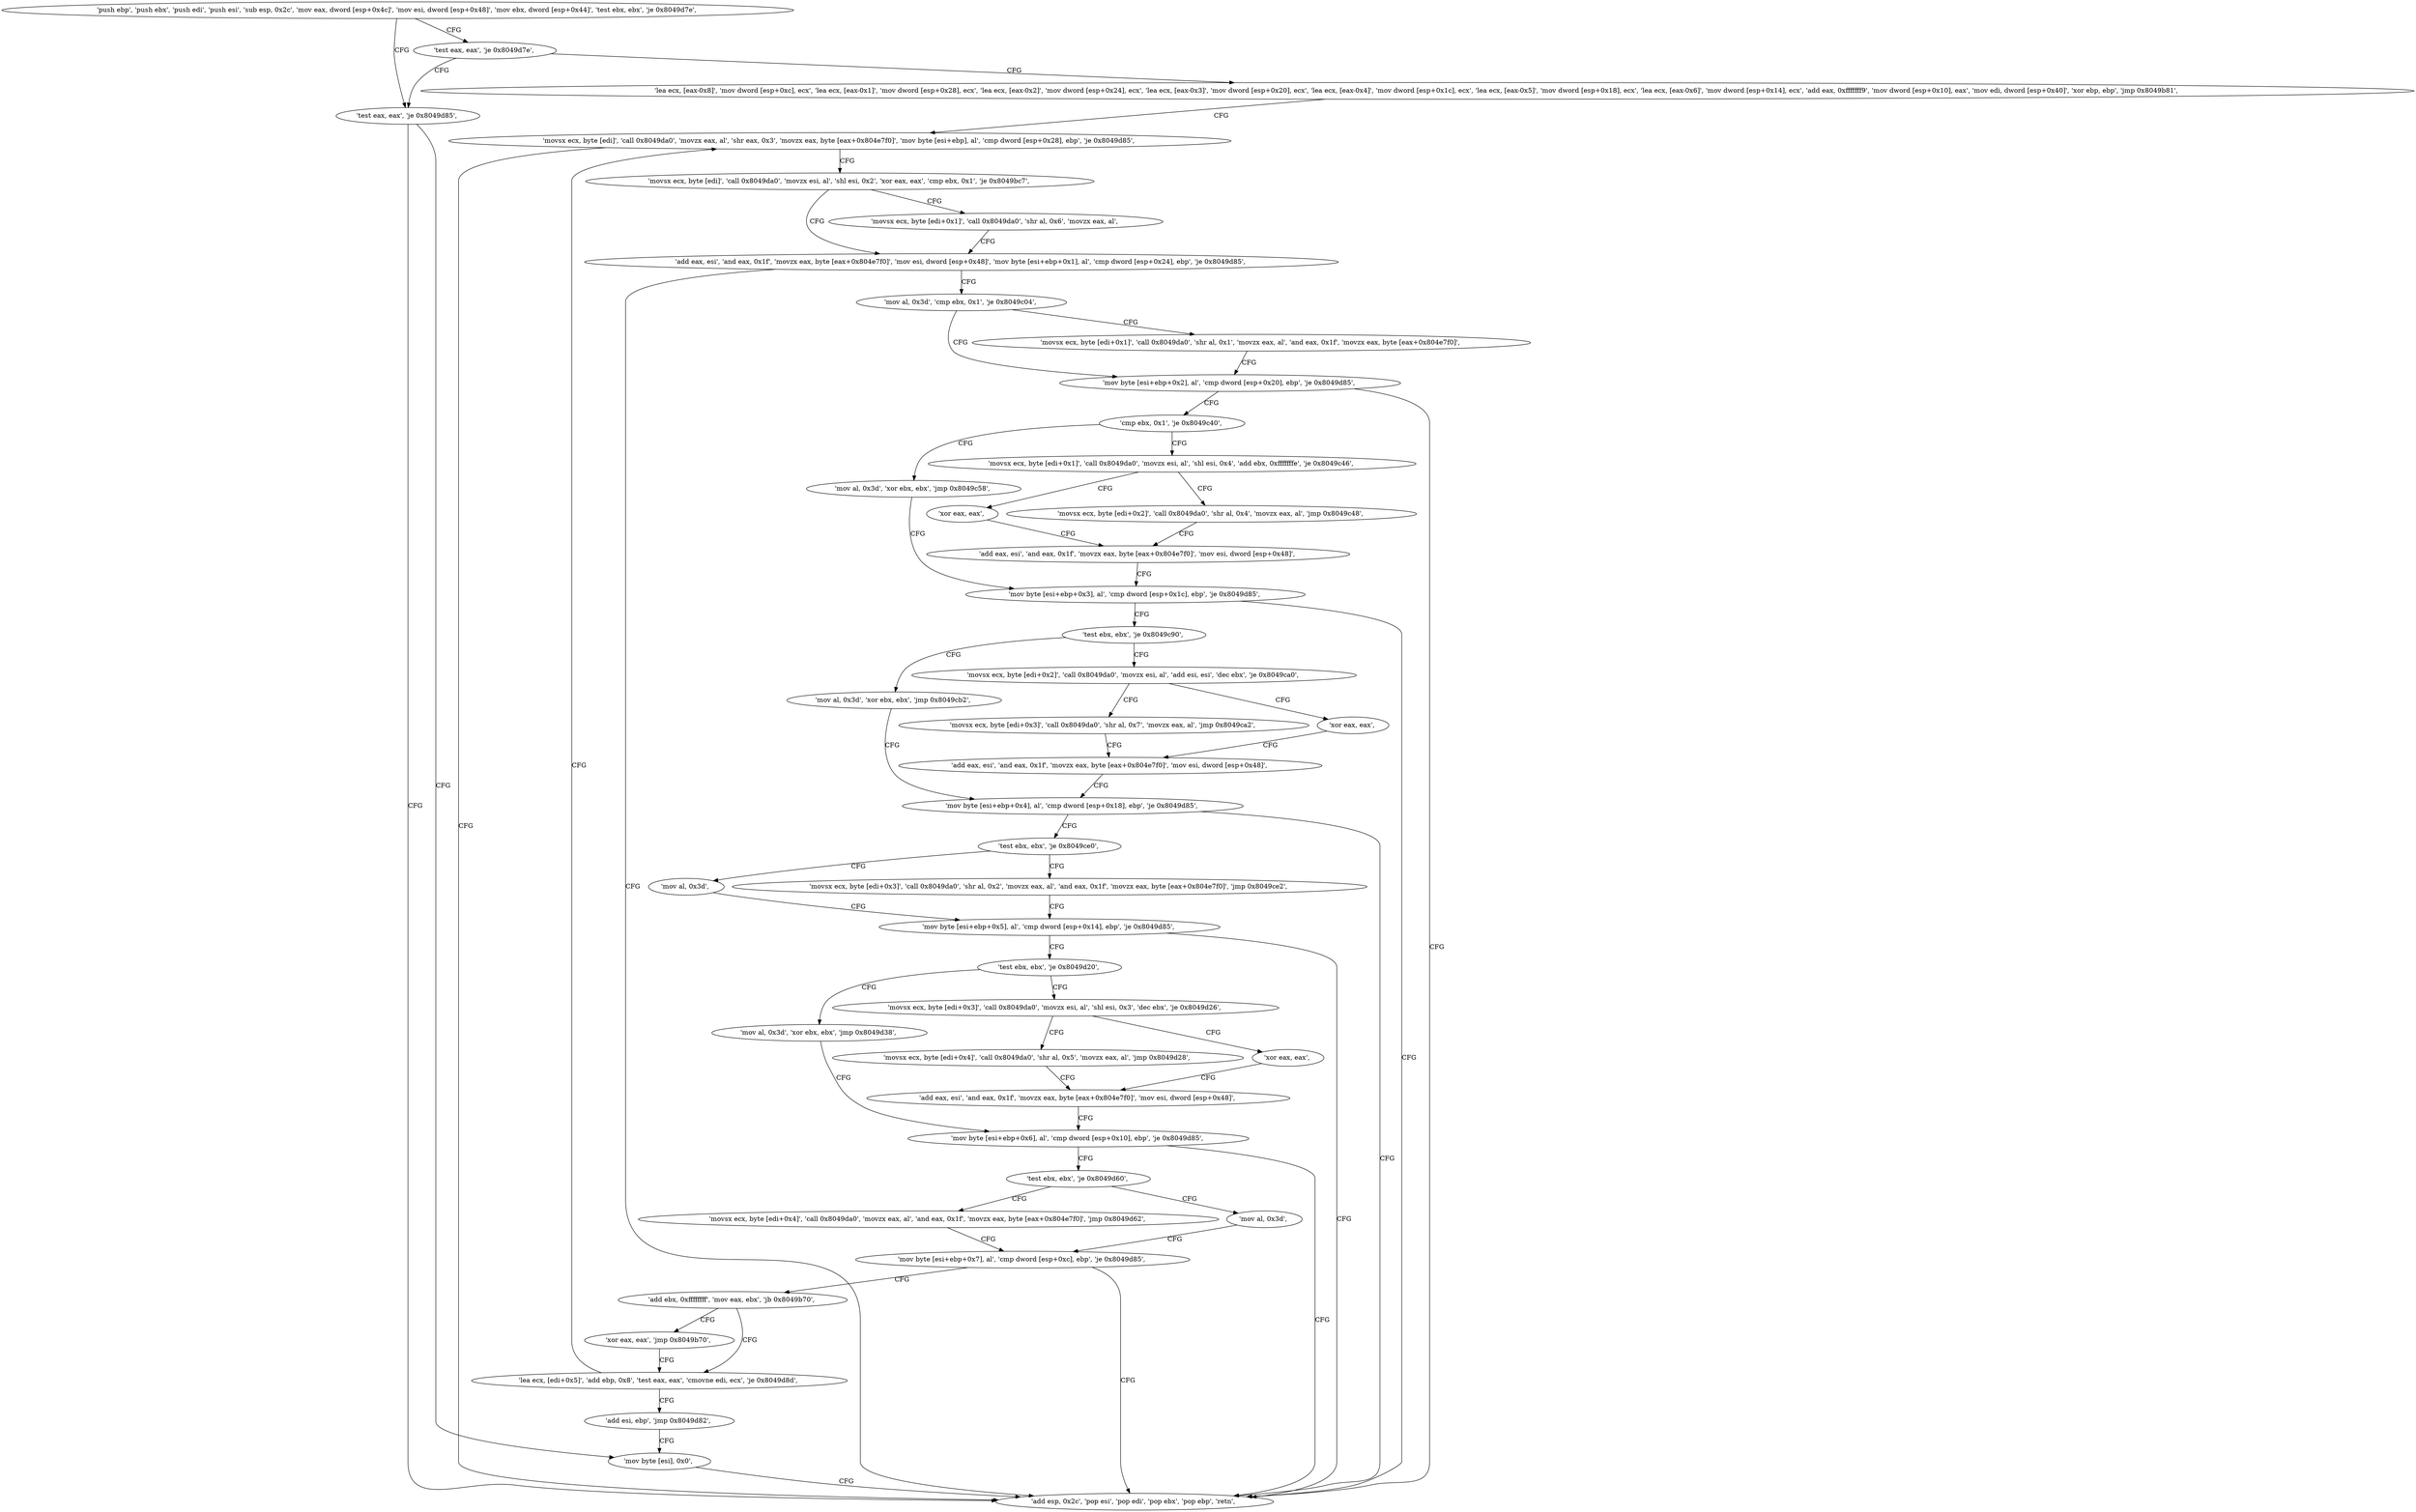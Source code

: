 digraph "func" {
"134519552" [label = "'push ebp', 'push ebx', 'push edi', 'push esi', 'sub esp, 0x2c', 'mov eax, dword [esp+0x4c]', 'mov esi, dword [esp+0x48]', 'mov ebx, dword [esp+0x44]', 'test ebx, ebx', 'je 0x8049d7e', " ]
"134520190" [label = "'test eax, eax', 'je 0x8049d85', " ]
"134519579" [label = "'test eax, eax', 'je 0x8049d7e', " ]
"134520197" [label = "'add esp, 0x2c', 'pop esi', 'pop edi', 'pop ebx', 'pop ebp', 'retn', " ]
"134520194" [label = "'mov byte [esi], 0x0', " ]
"134519587" [label = "'lea ecx, [eax-0x8]', 'mov dword [esp+0xc], ecx', 'lea ecx, [eax-0x1]', 'mov dword [esp+0x28], ecx', 'lea ecx, [eax-0x2]', 'mov dword [esp+0x24], ecx', 'lea ecx, [eax-0x3]', 'mov dword [esp+0x20], ecx', 'lea ecx, [eax-0x4]', 'mov dword [esp+0x1c], ecx', 'lea ecx, [eax-0x5]', 'mov dword [esp+0x18], ecx', 'lea ecx, [eax-0x6]', 'mov dword [esp+0x14], ecx', 'add eax, 0xfffffff9', 'mov dword [esp+0x10], eax', 'mov edi, dword [esp+0x40]', 'xor ebp, ebp', 'jmp 0x8049b81', " ]
"134519681" [label = "'movsx ecx, byte [edi]', 'call 0x8049da0', 'movzx eax, al', 'shr eax, 0x3', 'movzx eax, byte [eax+0x804e7f0]', 'mov byte [esi+ebp], al', 'cmp dword [esp+0x28], ebp', 'je 0x8049d85', " ]
"134519715" [label = "'movsx ecx, byte [edi]', 'call 0x8049da0', 'movzx esi, al', 'shl esi, 0x2', 'xor eax, eax', 'cmp ebx, 0x1', 'je 0x8049bc7', " ]
"134519751" [label = "'add eax, esi', 'and eax, 0x1f', 'movzx eax, byte [eax+0x804e7f0]', 'mov esi, dword [esp+0x48]', 'mov byte [esi+ebp+0x1], al', 'cmp dword [esp+0x24], ebp', 'je 0x8049d85', " ]
"134519736" [label = "'movsx ecx, byte [edi+0x1]', 'call 0x8049da0', 'shr al, 0x6', 'movzx eax, al', " ]
"134519781" [label = "'mov al, 0x3d', 'cmp ebx, 0x1', 'je 0x8049c04', " ]
"134519812" [label = "'mov byte [esi+ebp+0x2], al', 'cmp dword [esp+0x20], ebp', 'je 0x8049d85', " ]
"134519788" [label = "'movsx ecx, byte [edi+0x1]', 'call 0x8049da0', 'shr al, 0x1', 'movzx eax, al', 'and eax, 0x1f', 'movzx eax, byte [eax+0x804e7f0]', " ]
"134519826" [label = "'cmp ebx, 0x1', 'je 0x8049c40', " ]
"134519872" [label = "'mov al, 0x3d', 'xor ebx, ebx', 'jmp 0x8049c58', " ]
"134519831" [label = "'movsx ecx, byte [edi+0x1]', 'call 0x8049da0', 'movzx esi, al', 'shl esi, 0x4', 'add ebx, 0xfffffffe', 'je 0x8049c46', " ]
"134519896" [label = "'mov byte [esi+ebp+0x3], al', 'cmp dword [esp+0x1c], ebp', 'je 0x8049d85', " ]
"134519878" [label = "'xor eax, eax', " ]
"134519851" [label = "'movsx ecx, byte [edi+0x2]', 'call 0x8049da0', 'shr al, 0x4', 'movzx eax, al', 'jmp 0x8049c48', " ]
"134519910" [label = "'test ebx, ebx', 'je 0x8049c90', " ]
"134519880" [label = "'add eax, esi', 'and eax, 0x1f', 'movzx eax, byte [eax+0x804e7f0]', 'mov esi, dword [esp+0x48]', " ]
"134519952" [label = "'mov al, 0x3d', 'xor ebx, ebx', 'jmp 0x8049cb2', " ]
"134519914" [label = "'movsx ecx, byte [edi+0x2]', 'call 0x8049da0', 'movzx esi, al', 'add esi, esi', 'dec ebx', 'je 0x8049ca0', " ]
"134519986" [label = "'mov byte [esi+ebp+0x4], al', 'cmp dword [esp+0x18], ebp', 'je 0x8049d85', " ]
"134519968" [label = "'xor eax, eax', " ]
"134519931" [label = "'movsx ecx, byte [edi+0x3]', 'call 0x8049da0', 'shr al, 0x7', 'movzx eax, al', 'jmp 0x8049ca2', " ]
"134520000" [label = "'test ebx, ebx', 'je 0x8049ce0', " ]
"134519970" [label = "'add eax, esi', 'and eax, 0x1f', 'movzx eax, byte [eax+0x804e7f0]', 'mov esi, dword [esp+0x48]', " ]
"134520032" [label = "'mov al, 0x3d', " ]
"134520004" [label = "'movsx ecx, byte [edi+0x3]', 'call 0x8049da0', 'shr al, 0x2', 'movzx eax, al', 'and eax, 0x1f', 'movzx eax, byte [eax+0x804e7f0]', 'jmp 0x8049ce2', " ]
"134520034" [label = "'mov byte [esi+ebp+0x5], al', 'cmp dword [esp+0x14], ebp', 'je 0x8049d85', " ]
"134520048" [label = "'test ebx, ebx', 'je 0x8049d20', " ]
"134520096" [label = "'mov al, 0x3d', 'xor ebx, ebx', 'jmp 0x8049d38', " ]
"134520052" [label = "'movsx ecx, byte [edi+0x3]', 'call 0x8049da0', 'movzx esi, al', 'shl esi, 0x3', 'dec ebx', 'je 0x8049d26', " ]
"134520120" [label = "'mov byte [esi+ebp+0x6], al', 'cmp dword [esp+0x10], ebp', 'je 0x8049d85', " ]
"134520102" [label = "'xor eax, eax', " ]
"134520070" [label = "'movsx ecx, byte [edi+0x4]', 'call 0x8049da0', 'shr al, 0x5', 'movzx eax, al', 'jmp 0x8049d28', " ]
"134520130" [label = "'test ebx, ebx', 'je 0x8049d60', " ]
"134520104" [label = "'add eax, esi', 'and eax, 0x1f', 'movzx eax, byte [eax+0x804e7f0]', 'mov esi, dword [esp+0x48]', " ]
"134520160" [label = "'mov al, 0x3d', " ]
"134520134" [label = "'movsx ecx, byte [edi+0x4]', 'call 0x8049da0', 'movzx eax, al', 'and eax, 0x1f', 'movzx eax, byte [eax+0x804e7f0]', 'jmp 0x8049d62', " ]
"134520162" [label = "'mov byte [esi+ebp+0x7], al', 'cmp dword [esp+0xc], ebp', 'je 0x8049d85', " ]
"134520172" [label = "'add ebx, 0xffffffff', 'mov eax, ebx', 'jb 0x8049b70', " ]
"134519664" [label = "'lea ecx, [edi+0x5]', 'add ebp, 0x8', 'test eax, eax', 'cmovne edi, ecx', 'je 0x8049d8d', " ]
"134520183" [label = "'xor eax, eax', 'jmp 0x8049b70', " ]
"134520205" [label = "'add esi, ebp', 'jmp 0x8049d82', " ]
"134519552" -> "134520190" [ label = "CFG" ]
"134519552" -> "134519579" [ label = "CFG" ]
"134520190" -> "134520197" [ label = "CFG" ]
"134520190" -> "134520194" [ label = "CFG" ]
"134519579" -> "134520190" [ label = "CFG" ]
"134519579" -> "134519587" [ label = "CFG" ]
"134520194" -> "134520197" [ label = "CFG" ]
"134519587" -> "134519681" [ label = "CFG" ]
"134519681" -> "134520197" [ label = "CFG" ]
"134519681" -> "134519715" [ label = "CFG" ]
"134519715" -> "134519751" [ label = "CFG" ]
"134519715" -> "134519736" [ label = "CFG" ]
"134519751" -> "134520197" [ label = "CFG" ]
"134519751" -> "134519781" [ label = "CFG" ]
"134519736" -> "134519751" [ label = "CFG" ]
"134519781" -> "134519812" [ label = "CFG" ]
"134519781" -> "134519788" [ label = "CFG" ]
"134519812" -> "134520197" [ label = "CFG" ]
"134519812" -> "134519826" [ label = "CFG" ]
"134519788" -> "134519812" [ label = "CFG" ]
"134519826" -> "134519872" [ label = "CFG" ]
"134519826" -> "134519831" [ label = "CFG" ]
"134519872" -> "134519896" [ label = "CFG" ]
"134519831" -> "134519878" [ label = "CFG" ]
"134519831" -> "134519851" [ label = "CFG" ]
"134519896" -> "134520197" [ label = "CFG" ]
"134519896" -> "134519910" [ label = "CFG" ]
"134519878" -> "134519880" [ label = "CFG" ]
"134519851" -> "134519880" [ label = "CFG" ]
"134519910" -> "134519952" [ label = "CFG" ]
"134519910" -> "134519914" [ label = "CFG" ]
"134519880" -> "134519896" [ label = "CFG" ]
"134519952" -> "134519986" [ label = "CFG" ]
"134519914" -> "134519968" [ label = "CFG" ]
"134519914" -> "134519931" [ label = "CFG" ]
"134519986" -> "134520197" [ label = "CFG" ]
"134519986" -> "134520000" [ label = "CFG" ]
"134519968" -> "134519970" [ label = "CFG" ]
"134519931" -> "134519970" [ label = "CFG" ]
"134520000" -> "134520032" [ label = "CFG" ]
"134520000" -> "134520004" [ label = "CFG" ]
"134519970" -> "134519986" [ label = "CFG" ]
"134520032" -> "134520034" [ label = "CFG" ]
"134520004" -> "134520034" [ label = "CFG" ]
"134520034" -> "134520197" [ label = "CFG" ]
"134520034" -> "134520048" [ label = "CFG" ]
"134520048" -> "134520096" [ label = "CFG" ]
"134520048" -> "134520052" [ label = "CFG" ]
"134520096" -> "134520120" [ label = "CFG" ]
"134520052" -> "134520102" [ label = "CFG" ]
"134520052" -> "134520070" [ label = "CFG" ]
"134520120" -> "134520197" [ label = "CFG" ]
"134520120" -> "134520130" [ label = "CFG" ]
"134520102" -> "134520104" [ label = "CFG" ]
"134520070" -> "134520104" [ label = "CFG" ]
"134520130" -> "134520160" [ label = "CFG" ]
"134520130" -> "134520134" [ label = "CFG" ]
"134520104" -> "134520120" [ label = "CFG" ]
"134520160" -> "134520162" [ label = "CFG" ]
"134520134" -> "134520162" [ label = "CFG" ]
"134520162" -> "134520197" [ label = "CFG" ]
"134520162" -> "134520172" [ label = "CFG" ]
"134520172" -> "134519664" [ label = "CFG" ]
"134520172" -> "134520183" [ label = "CFG" ]
"134519664" -> "134520205" [ label = "CFG" ]
"134519664" -> "134519681" [ label = "CFG" ]
"134520183" -> "134519664" [ label = "CFG" ]
"134520205" -> "134520194" [ label = "CFG" ]
}
